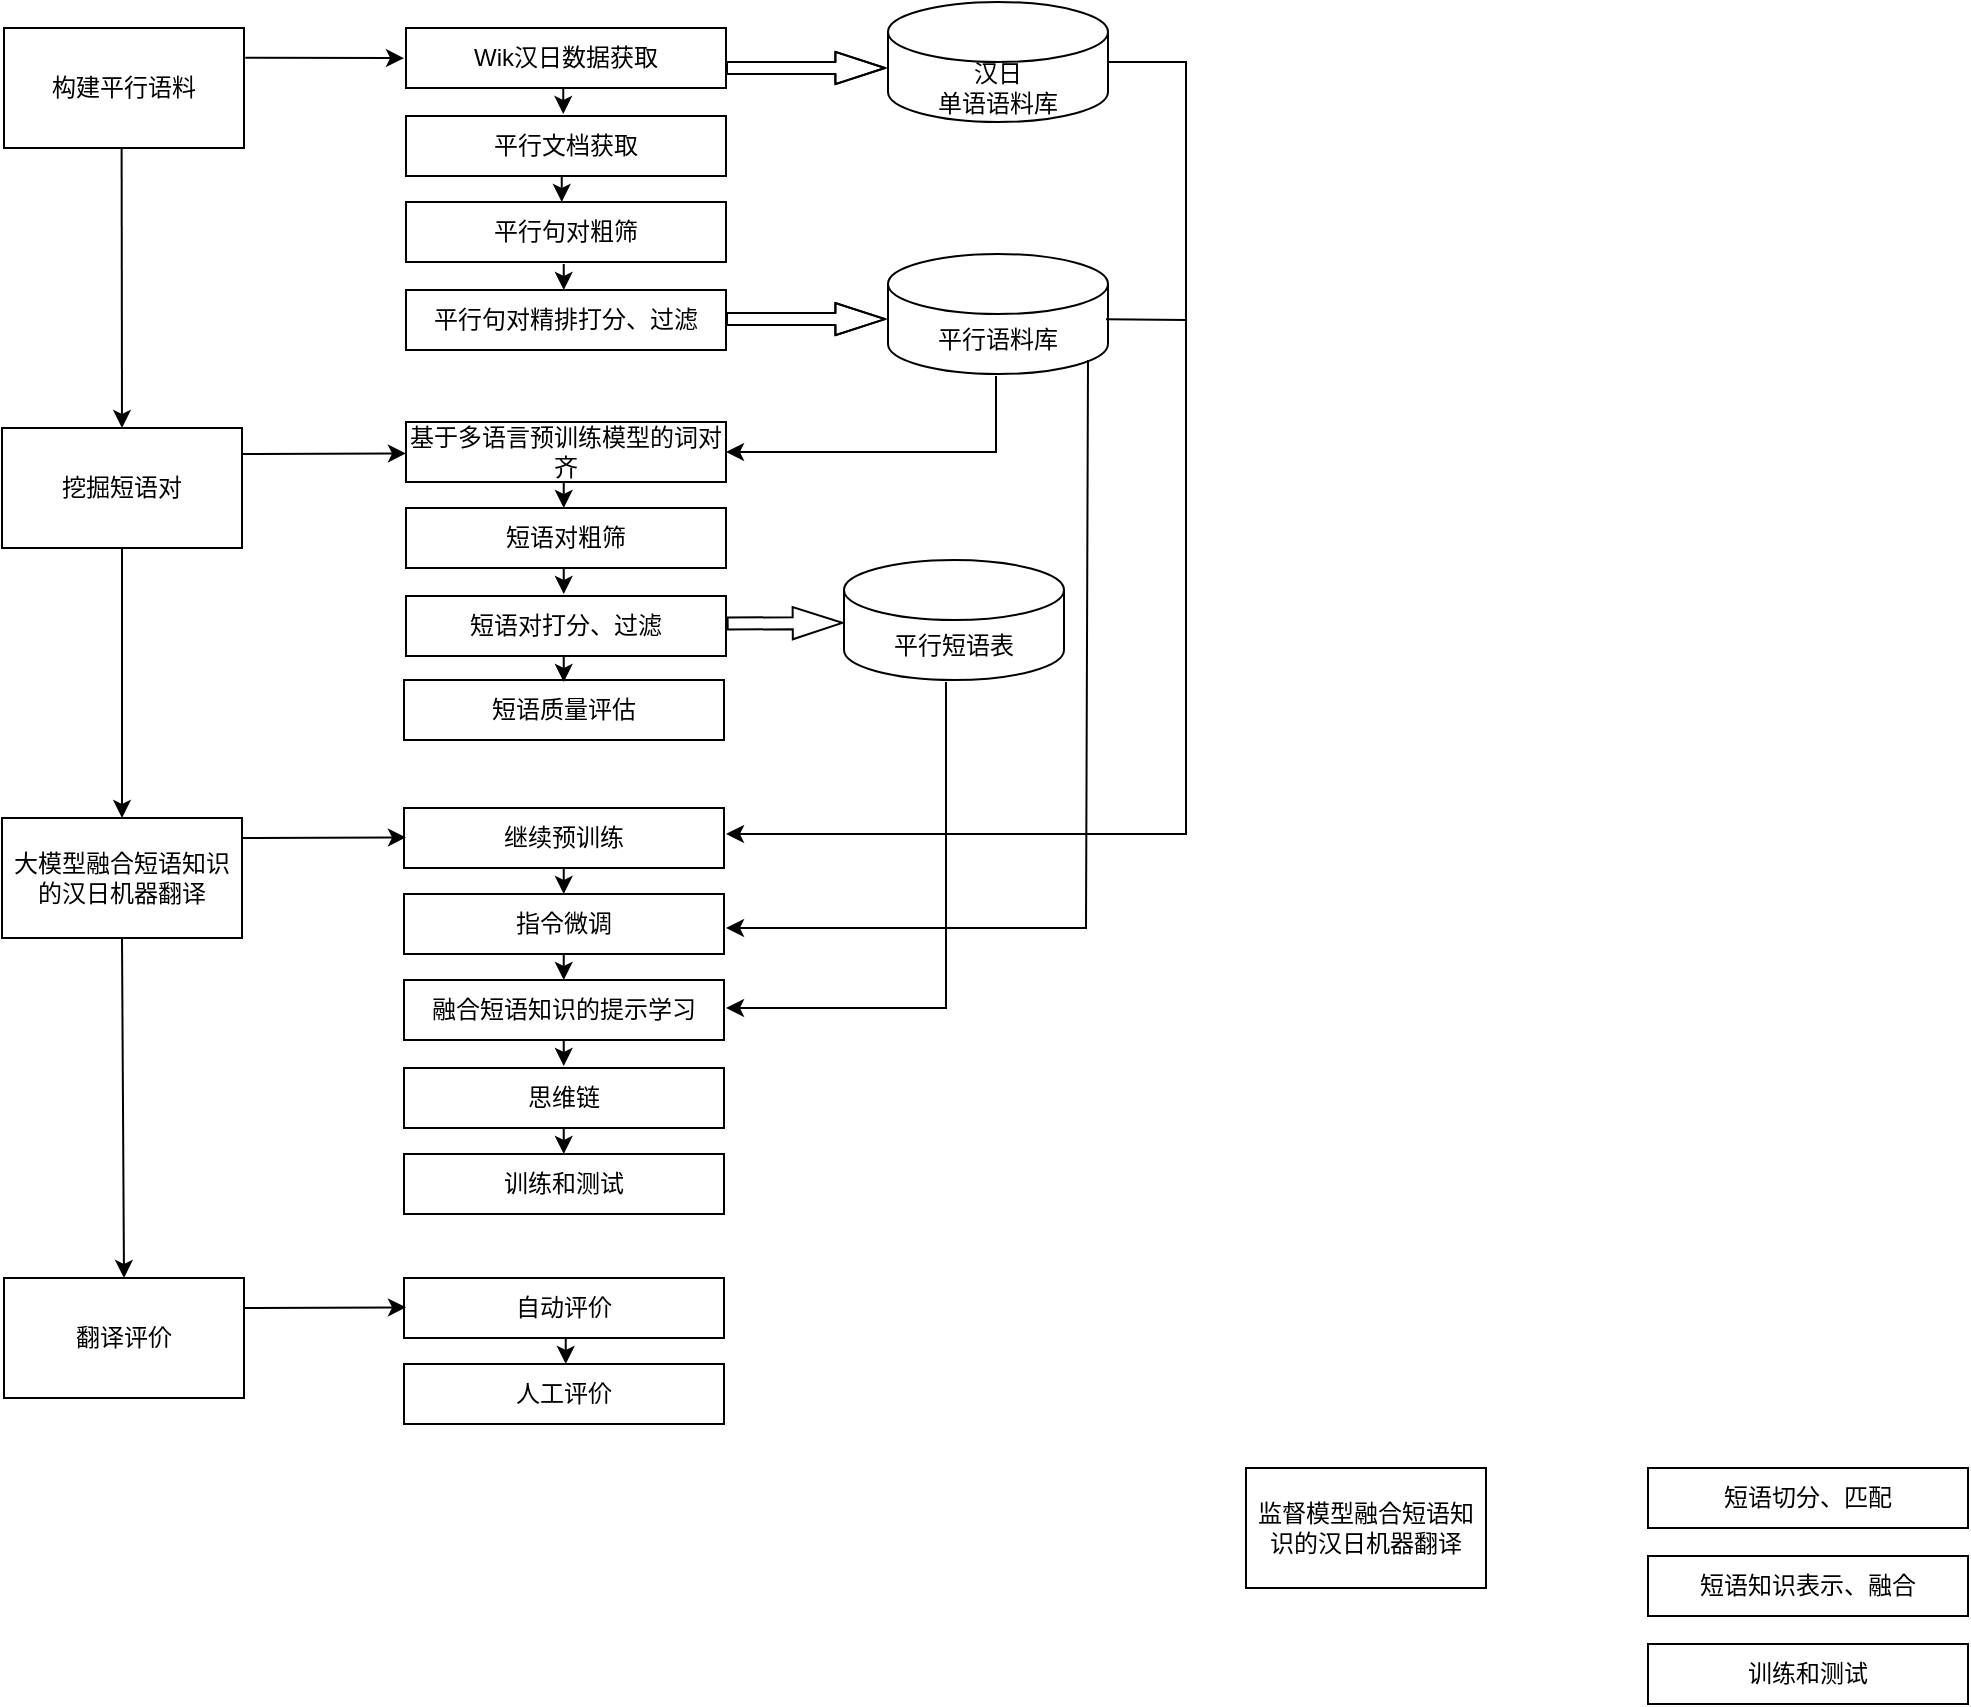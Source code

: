 <mxfile version="24.2.5" type="github">
  <diagram name="第 1 页" id="-u-DV1lfXEBN9TmRHup7">
    <mxGraphModel dx="867" dy="508" grid="0" gridSize="10" guides="1" tooltips="1" connect="1" arrows="1" fold="1" page="1" pageScale="1" pageWidth="827" pageHeight="1169" math="0" shadow="0">
      <root>
        <mxCell id="0" />
        <mxCell id="1" parent="0" />
        <mxCell id="0YlX4NZNZCxpl2N6hZSD-1" value="平行文档获取" style="rounded=0;whiteSpace=wrap;html=1;" vertex="1" parent="1">
          <mxGeometry x="320" y="124" width="160" height="30" as="geometry" />
        </mxCell>
        <mxCell id="0YlX4NZNZCxpl2N6hZSD-2" value="挖掘短语对" style="rounded=0;whiteSpace=wrap;html=1;" vertex="1" parent="1">
          <mxGeometry x="118" y="280" width="120" height="60" as="geometry" />
        </mxCell>
        <mxCell id="0YlX4NZNZCxpl2N6hZSD-3" value="监督模型融合短语知识的汉日机器翻译" style="rounded=0;whiteSpace=wrap;html=1;" vertex="1" parent="1">
          <mxGeometry x="740" y="800" width="120" height="60" as="geometry" />
        </mxCell>
        <mxCell id="0YlX4NZNZCxpl2N6hZSD-4" value="大模型融合短语知识的汉日机器翻译" style="rounded=0;whiteSpace=wrap;html=1;" vertex="1" parent="1">
          <mxGeometry x="118" y="475" width="120" height="60" as="geometry" />
        </mxCell>
        <mxCell id="0YlX4NZNZCxpl2N6hZSD-5" value="构建平行语料" style="rounded=0;whiteSpace=wrap;html=1;" vertex="1" parent="1">
          <mxGeometry x="119" y="80" width="120" height="60" as="geometry" />
        </mxCell>
        <mxCell id="0YlX4NZNZCxpl2N6hZSD-6" value="平行句对粗筛" style="rounded=0;whiteSpace=wrap;html=1;" vertex="1" parent="1">
          <mxGeometry x="320" y="167" width="160" height="30" as="geometry" />
        </mxCell>
        <mxCell id="0YlX4NZNZCxpl2N6hZSD-7" value="平行句对精排打分、过滤" style="rounded=0;whiteSpace=wrap;html=1;" vertex="1" parent="1">
          <mxGeometry x="320" y="211" width="160" height="30" as="geometry" />
        </mxCell>
        <mxCell id="0YlX4NZNZCxpl2N6hZSD-8" value="平行语料库" style="shape=cylinder3;whiteSpace=wrap;html=1;boundedLbl=1;backgroundOutline=1;size=15;" vertex="1" parent="1">
          <mxGeometry x="561" y="193" width="110" height="60" as="geometry" />
        </mxCell>
        <mxCell id="0YlX4NZNZCxpl2N6hZSD-9" value="Wik汉日数据获取" style="rounded=0;whiteSpace=wrap;html=1;" vertex="1" parent="1">
          <mxGeometry x="320" y="80" width="160" height="30" as="geometry" />
        </mxCell>
        <mxCell id="0YlX4NZNZCxpl2N6hZSD-10" value="汉日&lt;div&gt;单语语料库&lt;/div&gt;" style="shape=cylinder3;whiteSpace=wrap;html=1;boundedLbl=1;backgroundOutline=1;size=15;" vertex="1" parent="1">
          <mxGeometry x="561" y="67" width="110" height="60" as="geometry" />
        </mxCell>
        <mxCell id="0YlX4NZNZCxpl2N6hZSD-11" value="" style="shape=flexArrow;endArrow=classic;html=1;rounded=0;width=6;endWidth=9.091;endSize=7.936;" edge="1" parent="1">
          <mxGeometry width="50" height="50" relative="1" as="geometry">
            <mxPoint x="480" y="100" as="sourcePoint" />
            <mxPoint x="560" y="100" as="targetPoint" />
            <Array as="points">
              <mxPoint x="520" y="100" />
            </Array>
          </mxGeometry>
        </mxCell>
        <mxCell id="0YlX4NZNZCxpl2N6hZSD-12" value="" style="shape=flexArrow;endArrow=classic;html=1;rounded=0;width=6;endWidth=9.091;endSize=7.936;" edge="1" parent="1">
          <mxGeometry width="50" height="50" relative="1" as="geometry">
            <mxPoint x="480" y="225.55" as="sourcePoint" />
            <mxPoint x="560" y="225.55" as="targetPoint" />
            <Array as="points">
              <mxPoint x="520" y="225.55" />
            </Array>
          </mxGeometry>
        </mxCell>
        <mxCell id="0YlX4NZNZCxpl2N6hZSD-13" value="基于多语言预训练模型的词对齐" style="rounded=0;whiteSpace=wrap;html=1;" vertex="1" parent="1">
          <mxGeometry x="320" y="277" width="160" height="30" as="geometry" />
        </mxCell>
        <mxCell id="0YlX4NZNZCxpl2N6hZSD-14" value="短语对粗筛" style="rounded=0;whiteSpace=wrap;html=1;" vertex="1" parent="1">
          <mxGeometry x="320" y="320" width="160" height="30" as="geometry" />
        </mxCell>
        <mxCell id="0YlX4NZNZCxpl2N6hZSD-15" value="短语对打分、过滤" style="rounded=0;whiteSpace=wrap;html=1;" vertex="1" parent="1">
          <mxGeometry x="320" y="364" width="160" height="30" as="geometry" />
        </mxCell>
        <mxCell id="0YlX4NZNZCxpl2N6hZSD-16" value="平行短语表" style="shape=cylinder3;whiteSpace=wrap;html=1;boundedLbl=1;backgroundOutline=1;size=15;" vertex="1" parent="1">
          <mxGeometry x="539" y="346" width="110" height="60" as="geometry" />
        </mxCell>
        <mxCell id="0YlX4NZNZCxpl2N6hZSD-17" value="" style="shape=flexArrow;endArrow=classic;html=1;rounded=0;width=6;endWidth=9.091;endSize=7.936;exitX=1.002;exitY=0.46;exitDx=0;exitDy=0;exitPerimeter=0;entryX=-0.003;entryY=0.524;entryDx=0;entryDy=0;entryPerimeter=0;" edge="1" parent="1" source="0YlX4NZNZCxpl2N6hZSD-15" target="0YlX4NZNZCxpl2N6hZSD-16">
          <mxGeometry width="50" height="50" relative="1" as="geometry">
            <mxPoint x="480" y="380" as="sourcePoint" />
            <mxPoint x="542" y="378.55" as="targetPoint" />
            <Array as="points" />
          </mxGeometry>
        </mxCell>
        <mxCell id="0YlX4NZNZCxpl2N6hZSD-21" value="短语切分、匹配" style="rounded=0;whiteSpace=wrap;html=1;" vertex="1" parent="1">
          <mxGeometry x="941" y="800" width="160" height="30" as="geometry" />
        </mxCell>
        <mxCell id="0YlX4NZNZCxpl2N6hZSD-22" value="短语知识表示、融合" style="rounded=0;whiteSpace=wrap;html=1;" vertex="1" parent="1">
          <mxGeometry x="941" y="844" width="160" height="30" as="geometry" />
        </mxCell>
        <mxCell id="0YlX4NZNZCxpl2N6hZSD-24" value="训练和测试" style="rounded=0;whiteSpace=wrap;html=1;" vertex="1" parent="1">
          <mxGeometry x="941" y="888" width="160" height="30" as="geometry" />
        </mxCell>
        <mxCell id="0YlX4NZNZCxpl2N6hZSD-26" value="融合短语知识的提示学习" style="rounded=0;whiteSpace=wrap;html=1;" vertex="1" parent="1">
          <mxGeometry x="319" y="556" width="160" height="30" as="geometry" />
        </mxCell>
        <mxCell id="0YlX4NZNZCxpl2N6hZSD-27" value="思维链" style="rounded=0;whiteSpace=wrap;html=1;" vertex="1" parent="1">
          <mxGeometry x="319" y="600" width="160" height="30" as="geometry" />
        </mxCell>
        <mxCell id="0YlX4NZNZCxpl2N6hZSD-28" value="继续预训练" style="rounded=0;whiteSpace=wrap;html=1;" vertex="1" parent="1">
          <mxGeometry x="319" y="470" width="160" height="30" as="geometry" />
        </mxCell>
        <mxCell id="0YlX4NZNZCxpl2N6hZSD-29" value="指令微调" style="rounded=0;whiteSpace=wrap;html=1;" vertex="1" parent="1">
          <mxGeometry x="319" y="513" width="160" height="30" as="geometry" />
        </mxCell>
        <mxCell id="0YlX4NZNZCxpl2N6hZSD-30" value="训练和测试" style="rounded=0;whiteSpace=wrap;html=1;" vertex="1" parent="1">
          <mxGeometry x="319" y="643" width="160" height="30" as="geometry" />
        </mxCell>
        <mxCell id="0YlX4NZNZCxpl2N6hZSD-31" value="翻译评价" style="rounded=0;whiteSpace=wrap;html=1;" vertex="1" parent="1">
          <mxGeometry x="119" y="705" width="120" height="60" as="geometry" />
        </mxCell>
        <mxCell id="0YlX4NZNZCxpl2N6hZSD-32" value="短语质量评估" style="rounded=0;whiteSpace=wrap;html=1;" vertex="1" parent="1">
          <mxGeometry x="319" y="406" width="160" height="30" as="geometry" />
        </mxCell>
        <mxCell id="0YlX4NZNZCxpl2N6hZSD-33" value="人工评价" style="rounded=0;whiteSpace=wrap;html=1;" vertex="1" parent="1">
          <mxGeometry x="319" y="748" width="160" height="30" as="geometry" />
        </mxCell>
        <mxCell id="0YlX4NZNZCxpl2N6hZSD-34" value="自动评价" style="rounded=0;whiteSpace=wrap;html=1;" vertex="1" parent="1">
          <mxGeometry x="319" y="705" width="160" height="30" as="geometry" />
        </mxCell>
        <mxCell id="0YlX4NZNZCxpl2N6hZSD-40" value="" style="endArrow=classic;html=1;rounded=0;entryX=-0.004;entryY=0.673;entryDx=0;entryDy=0;entryPerimeter=0;" edge="1" parent="1">
          <mxGeometry width="50" height="50" relative="1" as="geometry">
            <mxPoint x="239.64" y="94.88" as="sourcePoint" />
            <mxPoint x="319" y="95.07" as="targetPoint" />
          </mxGeometry>
        </mxCell>
        <mxCell id="0YlX4NZNZCxpl2N6hZSD-41" value="" style="endArrow=classic;html=1;rounded=0;entryX=-0.004;entryY=0.673;entryDx=0;entryDy=0;entryPerimeter=0;exitX=1.004;exitY=0.217;exitDx=0;exitDy=0;exitPerimeter=0;" edge="1" parent="1" source="0YlX4NZNZCxpl2N6hZSD-2">
          <mxGeometry width="50" height="50" relative="1" as="geometry">
            <mxPoint x="240" y="293" as="sourcePoint" />
            <mxPoint x="320" y="292.71" as="targetPoint" />
          </mxGeometry>
        </mxCell>
        <mxCell id="0YlX4NZNZCxpl2N6hZSD-42" value="" style="endArrow=classic;html=1;rounded=0;entryX=-0.004;entryY=0.673;entryDx=0;entryDy=0;entryPerimeter=0;exitX=1.004;exitY=0.217;exitDx=0;exitDy=0;exitPerimeter=0;" edge="1" parent="1">
          <mxGeometry width="50" height="50" relative="1" as="geometry">
            <mxPoint x="238" y="485" as="sourcePoint" />
            <mxPoint x="320" y="484.71" as="targetPoint" />
          </mxGeometry>
        </mxCell>
        <mxCell id="0YlX4NZNZCxpl2N6hZSD-43" value="" style="endArrow=classic;html=1;rounded=0;entryX=-0.004;entryY=0.673;entryDx=0;entryDy=0;entryPerimeter=0;" edge="1" parent="1">
          <mxGeometry width="50" height="50" relative="1" as="geometry">
            <mxPoint x="239" y="720" as="sourcePoint" />
            <mxPoint x="320" y="719.68" as="targetPoint" />
          </mxGeometry>
        </mxCell>
        <mxCell id="0YlX4NZNZCxpl2N6hZSD-44" value="" style="endArrow=classic;html=1;rounded=0;" edge="1" parent="1">
          <mxGeometry width="50" height="50" relative="1" as="geometry">
            <mxPoint x="398.87" y="394" as="sourcePoint" />
            <mxPoint x="398.87" y="407" as="targetPoint" />
          </mxGeometry>
        </mxCell>
        <mxCell id="0YlX4NZNZCxpl2N6hZSD-45" value="" style="endArrow=classic;html=1;rounded=0;" edge="1" parent="1">
          <mxGeometry width="50" height="50" relative="1" as="geometry">
            <mxPoint x="398.63" y="110" as="sourcePoint" />
            <mxPoint x="398.63" y="123" as="targetPoint" />
          </mxGeometry>
        </mxCell>
        <mxCell id="0YlX4NZNZCxpl2N6hZSD-46" value="" style="endArrow=classic;html=1;rounded=0;" edge="1" parent="1">
          <mxGeometry width="50" height="50" relative="1" as="geometry">
            <mxPoint x="398.87" y="198" as="sourcePoint" />
            <mxPoint x="398.87" y="211" as="targetPoint" />
          </mxGeometry>
        </mxCell>
        <mxCell id="0YlX4NZNZCxpl2N6hZSD-47" value="" style="endArrow=classic;html=1;rounded=0;" edge="1" parent="1">
          <mxGeometry width="50" height="50" relative="1" as="geometry">
            <mxPoint x="397.87" y="154" as="sourcePoint" />
            <mxPoint x="397.87" y="167" as="targetPoint" />
          </mxGeometry>
        </mxCell>
        <mxCell id="0YlX4NZNZCxpl2N6hZSD-48" value="" style="endArrow=classic;html=1;rounded=0;" edge="1" parent="1">
          <mxGeometry width="50" height="50" relative="1" as="geometry">
            <mxPoint x="398.87" y="307" as="sourcePoint" />
            <mxPoint x="398.87" y="320" as="targetPoint" />
          </mxGeometry>
        </mxCell>
        <mxCell id="0YlX4NZNZCxpl2N6hZSD-49" value="" style="endArrow=classic;html=1;rounded=0;" edge="1" parent="1">
          <mxGeometry width="50" height="50" relative="1" as="geometry">
            <mxPoint x="398.87" y="350" as="sourcePoint" />
            <mxPoint x="398.87" y="363" as="targetPoint" />
          </mxGeometry>
        </mxCell>
        <mxCell id="0YlX4NZNZCxpl2N6hZSD-50" value="" style="endArrow=classic;html=1;rounded=0;" edge="1" parent="1">
          <mxGeometry width="50" height="50" relative="1" as="geometry">
            <mxPoint x="399.87" y="735" as="sourcePoint" />
            <mxPoint x="399.87" y="748" as="targetPoint" />
          </mxGeometry>
        </mxCell>
        <mxCell id="0YlX4NZNZCxpl2N6hZSD-51" value="" style="endArrow=classic;html=1;rounded=0;" edge="1" parent="1">
          <mxGeometry width="50" height="50" relative="1" as="geometry">
            <mxPoint x="398.87" y="543" as="sourcePoint" />
            <mxPoint x="398.87" y="556" as="targetPoint" />
          </mxGeometry>
        </mxCell>
        <mxCell id="0YlX4NZNZCxpl2N6hZSD-52" value="" style="endArrow=classic;html=1;rounded=0;" edge="1" parent="1">
          <mxGeometry width="50" height="50" relative="1" as="geometry">
            <mxPoint x="398.87" y="500" as="sourcePoint" />
            <mxPoint x="398.87" y="513" as="targetPoint" />
          </mxGeometry>
        </mxCell>
        <mxCell id="0YlX4NZNZCxpl2N6hZSD-53" value="" style="endArrow=classic;html=1;rounded=0;" edge="1" parent="1">
          <mxGeometry width="50" height="50" relative="1" as="geometry">
            <mxPoint x="398.87" y="586" as="sourcePoint" />
            <mxPoint x="398.87" y="599" as="targetPoint" />
          </mxGeometry>
        </mxCell>
        <mxCell id="0YlX4NZNZCxpl2N6hZSD-54" value="" style="endArrow=classic;html=1;rounded=0;" edge="1" parent="1">
          <mxGeometry width="50" height="50" relative="1" as="geometry">
            <mxPoint x="398.87" y="630" as="sourcePoint" />
            <mxPoint x="398.87" y="643" as="targetPoint" />
          </mxGeometry>
        </mxCell>
        <mxCell id="0YlX4NZNZCxpl2N6hZSD-55" value="" style="endArrow=classic;html=1;rounded=0;exitX=0.5;exitY=1;exitDx=0;exitDy=0;entryX=0.5;entryY=0;entryDx=0;entryDy=0;" edge="1" parent="1" source="0YlX4NZNZCxpl2N6hZSD-2" target="0YlX4NZNZCxpl2N6hZSD-4">
          <mxGeometry width="50" height="50" relative="1" as="geometry">
            <mxPoint x="280" y="320" as="sourcePoint" />
            <mxPoint x="283" y="413" as="targetPoint" />
          </mxGeometry>
        </mxCell>
        <mxCell id="0YlX4NZNZCxpl2N6hZSD-56" value="" style="endArrow=classic;html=1;rounded=0;exitX=0.5;exitY=1;exitDx=0;exitDy=0;entryX=0.5;entryY=0;entryDx=0;entryDy=0;" edge="1" parent="1" source="0YlX4NZNZCxpl2N6hZSD-4" target="0YlX4NZNZCxpl2N6hZSD-31">
          <mxGeometry width="50" height="50" relative="1" as="geometry">
            <mxPoint x="178.81" y="540" as="sourcePoint" />
            <mxPoint x="178.81" y="675" as="targetPoint" />
          </mxGeometry>
        </mxCell>
        <mxCell id="0YlX4NZNZCxpl2N6hZSD-57" value="" style="endArrow=classic;html=1;rounded=0;exitX=0.5;exitY=1;exitDx=0;exitDy=0;entryX=0.5;entryY=0;entryDx=0;entryDy=0;" edge="1" parent="1" target="0YlX4NZNZCxpl2N6hZSD-2">
          <mxGeometry width="50" height="50" relative="1" as="geometry">
            <mxPoint x="177.81" y="140" as="sourcePoint" />
            <mxPoint x="177.81" y="275" as="targetPoint" />
          </mxGeometry>
        </mxCell>
        <mxCell id="0YlX4NZNZCxpl2N6hZSD-58" value="" style="endArrow=classic;html=1;rounded=0;entryX=1;entryY=0.5;entryDx=0;entryDy=0;" edge="1" parent="1" target="0YlX4NZNZCxpl2N6hZSD-13">
          <mxGeometry width="50" height="50" relative="1" as="geometry">
            <mxPoint x="615" y="254" as="sourcePoint" />
            <mxPoint x="615.63" y="394" as="targetPoint" />
            <Array as="points">
              <mxPoint x="615" y="292" />
            </Array>
          </mxGeometry>
        </mxCell>
        <mxCell id="0YlX4NZNZCxpl2N6hZSD-59" value="" style="endArrow=classic;html=1;rounded=0;entryX=1;entryY=0.5;entryDx=0;entryDy=0;" edge="1" parent="1">
          <mxGeometry width="50" height="50" relative="1" as="geometry">
            <mxPoint x="590" y="407" as="sourcePoint" />
            <mxPoint x="480" y="570" as="targetPoint" />
            <Array as="points">
              <mxPoint x="590" y="570" />
            </Array>
          </mxGeometry>
        </mxCell>
        <mxCell id="0YlX4NZNZCxpl2N6hZSD-60" value="" style="endArrow=classic;html=1;rounded=0;entryX=1;entryY=0.5;entryDx=0;entryDy=0;exitX=1;exitY=0.5;exitDx=0;exitDy=0;exitPerimeter=0;" edge="1" parent="1" source="0YlX4NZNZCxpl2N6hZSD-10">
          <mxGeometry width="50" height="50" relative="1" as="geometry">
            <mxPoint x="615" y="320" as="sourcePoint" />
            <mxPoint x="480" y="483" as="targetPoint" />
            <Array as="points">
              <mxPoint x="710" y="97" />
              <mxPoint x="710" y="483" />
            </Array>
          </mxGeometry>
        </mxCell>
        <mxCell id="0YlX4NZNZCxpl2N6hZSD-61" value="" style="endArrow=none;html=1;rounded=0;entryX=1;entryY=0;entryDx=0;entryDy=37.5;entryPerimeter=0;" edge="1" parent="1">
          <mxGeometry width="50" height="50" relative="1" as="geometry">
            <mxPoint x="710" y="226" as="sourcePoint" />
            <mxPoint x="670" y="225.57" as="targetPoint" />
          </mxGeometry>
        </mxCell>
        <mxCell id="0YlX4NZNZCxpl2N6hZSD-62" value="" style="endArrow=classic;html=1;rounded=0;" edge="1" parent="1">
          <mxGeometry width="50" height="50" relative="1" as="geometry">
            <mxPoint x="661" y="246" as="sourcePoint" />
            <mxPoint x="480" y="530" as="targetPoint" />
            <Array as="points">
              <mxPoint x="660" y="530" />
            </Array>
          </mxGeometry>
        </mxCell>
      </root>
    </mxGraphModel>
  </diagram>
</mxfile>
